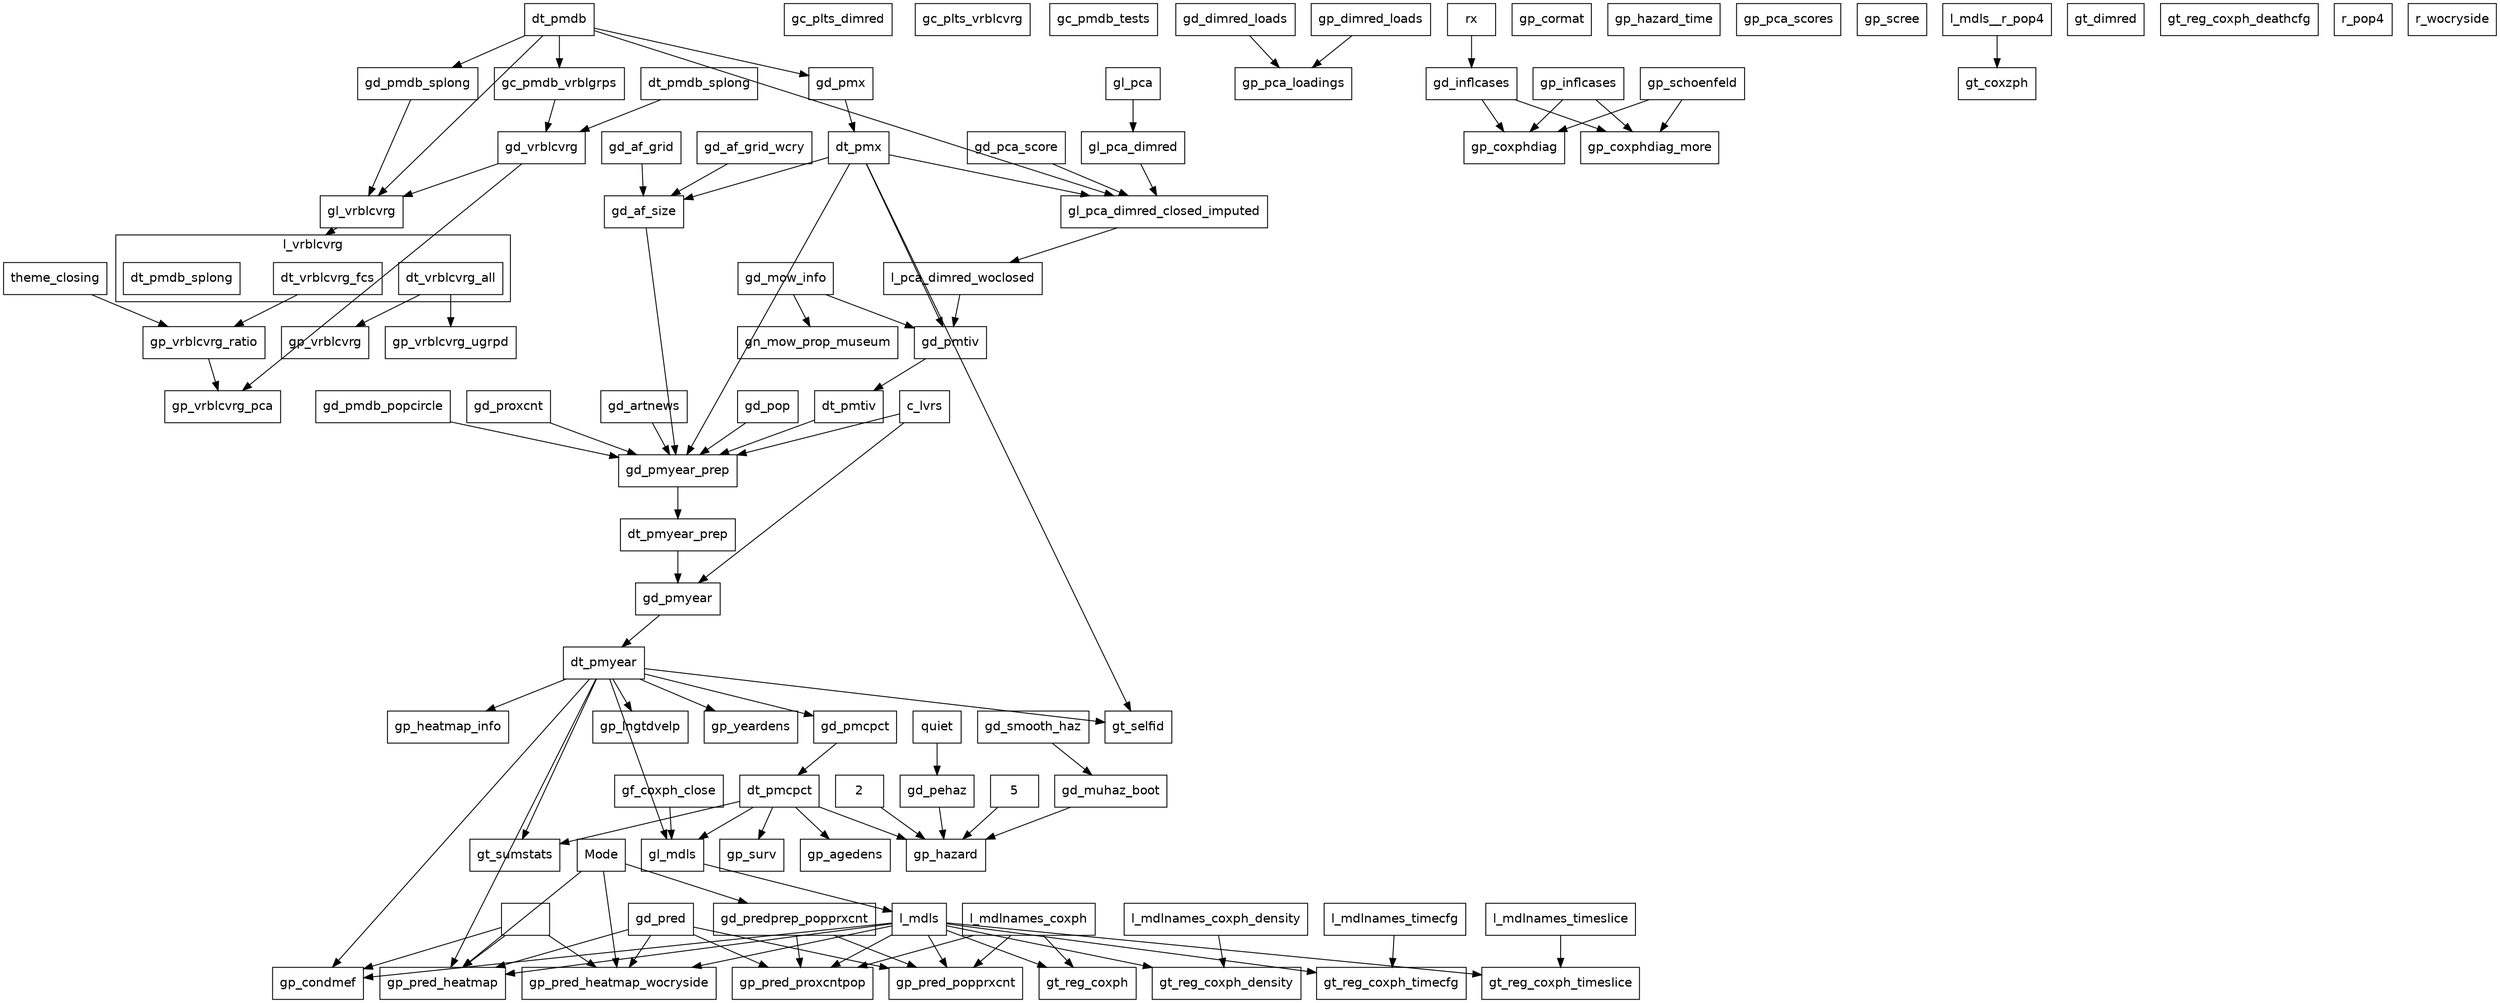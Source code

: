 digraph D {
 compound = true;
 splines = false; fontname=helvetica;
 node [shape=box, fontsize = 14, fontname=helvetica];
 edge [style = solid];
 
 subgraph cluster_l_vrblcvrg {
 label = "l_vrblcvrg";
 l_vrblcvrg__dt_vrblcvrg_all [label=dt_vrblcvrg_all]; 
l_vrblcvrg__dt_vrblcvrg_fcs [label=dt_vrblcvrg_fcs]; 
l_vrblcvrg [label = "", color=transparent, width=0, height=0]; 
l_vrblcvrg__dt_pmdb_splong [label=dt_pmdb_splong] 
} 
 gc_plts_dimred; 
gc_plts_vrblcvrg; 
gc_pmdb_tests; 
gc_pmdb_vrblgrps; 
gd_af_grid; 
gd_af_grid_wcry; 
gd_af_size; 
gd_artnews; 
gd_dimred_loads; 
gd_inflcases; 
gd_mow_info; 
gd_muhaz_boot; 
gd_pca_score; 
gd_pehaz; 
gd_pmcpct; 
gd_pmdb_popcircle; 
gd_pmdb_splong; 
gd_pmtiv; 
gd_pmx; 
gd_pmyear; 
gd_pmyear_prep; 
gd_pop; 
gd_pred; 
gd_predprep_popprxcnt; 
gd_proxcnt; 
gd_smooth_haz; 
gd_vrblcvrg; 
gf_coxph_close; 
gl_mdls; 
gl_pca; 
gl_pca_dimred; 
gl_pca_dimred_closed_imputed; 
gl_vrblcvrg; 
gn_mow_prop_museum; 
gp_agedens; 
gp_condmef; 
gp_cormat; 
gp_coxphdiag; 
gp_coxphdiag_more; 
gp_dimred_loads; 
gp_hazard; 
gp_hazard_time; 
gp_heatmap_info; 
gp_inflcases; 
gp_lngtdvelp; 
gp_pca_loadings; 
gp_pca_scores; 
gp_pred_heatmap; 
gp_pred_heatmap_wocryside; 
gp_pred_popprxcnt; 
gp_pred_proxcntpop; 
gp_schoenfeld; 
gp_scree; 
gp_surv; 
gp_vrblcvrg; 
gp_vrblcvrg_pca; 
gp_vrblcvrg_ratio; 
gp_vrblcvrg_ugrpd; 
gp_yeardens; 
gt_coxzph; 
gt_dimred; 
gt_reg_coxph; 
gt_reg_coxph_deathcfg; 
gt_reg_coxph_density; 
gt_reg_coxph_timecfg; 
gt_reg_coxph_timeslice; 
gt_selfid; 
gt_sumstats; 
Mode; 
quiet; 
theme_closing; 
dt_pmdb; 
dt_pmdb_splong; 
dt_pmx; 
l_pca_dimred_woclosed; 
dt_pmtiv; 
c_lvrs; 
dt_pmyear_prep; 
dt_pmyear; 
dt_pmcpct; 
2; 
5; 
rx; 
l_mdlnames_coxph; 
l_mdls; 
""r_pop4""; 
""r_wocryside""; 
l_mdls__r_pop4; 
l_mdlnames_coxph_density; 
l_mdlnames_timeslice; 
l_mdlnames_timecfg 
 ""r_pop4"" -> gp_condmef; 
""r_pop4"" -> gp_pred_heatmap; 
""r_wocryside"" -> gp_pred_heatmap_wocryside; 
2 -> gp_hazard; 
5 -> gp_hazard; 
Mode -> gd_predprep_popprxcnt; 
Mode -> gp_pred_heatmap; 
Mode -> gp_pred_heatmap_wocryside; 
c_lvrs -> gd_pmyear; 
c_lvrs -> gd_pmyear_prep; 
dt_pmcpct -> gl_mdls; 
dt_pmcpct -> gp_agedens; 
dt_pmcpct -> gp_hazard; 
dt_pmcpct -> gp_surv; 
dt_pmcpct -> gt_sumstats; 
dt_pmdb -> gc_pmdb_vrblgrps; 
dt_pmdb -> gd_pmdb_splong; 
dt_pmdb -> gd_pmx; 
dt_pmdb -> gl_pca_dimred_closed_imputed; 
dt_pmdb -> gl_vrblcvrg; 
dt_pmdb_splong -> gd_vrblcvrg; 
dt_pmtiv -> gd_pmyear_prep; 
dt_pmx -> gd_af_size; 
dt_pmx -> gd_pmtiv; 
dt_pmx -> gd_pmyear_prep; 
dt_pmx -> gl_pca_dimred_closed_imputed; 
dt_pmx -> gt_selfid; 
dt_pmyear -> gd_pmcpct; 
dt_pmyear -> gl_mdls; 
dt_pmyear -> gp_condmef; 
dt_pmyear -> gp_heatmap_info; 
dt_pmyear -> gp_lngtdvelp; 
dt_pmyear -> gp_pred_heatmap; 
dt_pmyear -> gp_yeardens; 
dt_pmyear -> gt_selfid; 
dt_pmyear -> gt_sumstats; 
dt_pmyear_prep -> gd_pmyear; 
gc_pmdb_vrblgrps -> gd_vrblcvrg; 
gd_af_grid -> gd_af_size; 
gd_af_grid_wcry -> gd_af_size; 
gd_af_size -> gd_pmyear_prep; 
gd_artnews -> gd_pmyear_prep; 
gd_dimred_loads -> gp_pca_loadings; 
gd_inflcases -> gp_coxphdiag; 
gd_inflcases -> gp_coxphdiag_more; 
gd_mow_info -> gd_pmtiv; 
gd_mow_info -> gn_mow_prop_museum; 
gd_muhaz_boot -> gp_hazard; 
gd_pca_score -> gl_pca_dimred_closed_imputed; 
gd_pehaz -> gp_hazard; 
gd_pmcpct -> dt_pmcpct; 
gd_pmdb_popcircle -> gd_pmyear_prep; 
gd_pmdb_splong -> gl_vrblcvrg; 
gd_pmtiv -> dt_pmtiv; 
gd_pmx -> dt_pmx; 
gd_pmyear -> dt_pmyear; 
gd_pmyear_prep -> dt_pmyear_prep; 
gd_pop -> gd_pmyear_prep; 
gd_pred -> gp_pred_heatmap; 
gd_pred -> gp_pred_heatmap_wocryside; 
gd_pred -> gp_pred_popprxcnt; 
gd_pred -> gp_pred_proxcntpop; 
gd_predprep_popprxcnt -> gp_pred_popprxcnt; 
gd_predprep_popprxcnt -> gp_pred_proxcntpop; 
gd_proxcnt -> gd_pmyear_prep; 
gd_smooth_haz -> gd_muhaz_boot; 
gd_vrblcvrg -> gl_vrblcvrg; 
gd_vrblcvrg -> gp_vrblcvrg_pca; 
gf_coxph_close -> gl_mdls; 
gl_mdls -> l_mdls; 
gl_pca -> gl_pca_dimred; 
gl_pca_dimred -> gl_pca_dimred_closed_imputed; 
gl_pca_dimred_closed_imputed -> l_pca_dimred_woclosed; 
gl_vrblcvrg -> l_vrblcvrg[lhead=cluster_l_vrblcvrg,ltail=gl_vrblcvrg]; 
gp_dimred_loads -> gp_pca_loadings; 
gp_inflcases -> gp_coxphdiag; 
gp_inflcases -> gp_coxphdiag_more; 
gp_schoenfeld -> gp_coxphdiag; 
gp_schoenfeld -> gp_coxphdiag_more; 
gp_vrblcvrg_ratio -> gp_vrblcvrg_pca; 
l_mdlnames_coxph -> gp_pred_popprxcnt; 
l_mdlnames_coxph -> gp_pred_proxcntpop; 
l_mdlnames_coxph -> gt_reg_coxph; 
l_mdlnames_coxph_density -> gt_reg_coxph_density; 
l_mdlnames_timecfg -> gt_reg_coxph_timecfg; 
l_mdlnames_timeslice -> gt_reg_coxph_timeslice; 
l_mdls -> gp_condmef; 
l_mdls -> gp_pred_heatmap; 
l_mdls -> gp_pred_heatmap_wocryside; 
l_mdls -> gp_pred_popprxcnt; 
l_mdls -> gp_pred_proxcntpop; 
l_mdls -> gt_reg_coxph; 
l_mdls -> gt_reg_coxph_density; 
l_mdls -> gt_reg_coxph_timecfg; 
l_mdls -> gt_reg_coxph_timeslice; 
l_mdls__r_pop4 -> gt_coxzph; 
l_pca_dimred_woclosed -> gd_pmtiv; 
l_vrblcvrg__dt_vrblcvrg_all -> gp_vrblcvrg; 
l_vrblcvrg__dt_vrblcvrg_all -> gp_vrblcvrg_ugrpd; 
l_vrblcvrg__dt_vrblcvrg_fcs -> gp_vrblcvrg_ratio; 
quiet -> gd_pehaz; 
rx -> gd_inflcases; 
theme_closing -> gp_vrblcvrg_ratio }
